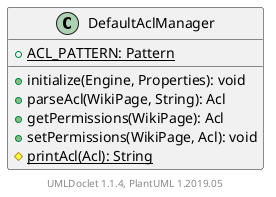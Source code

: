 @startuml

    class DefaultAclManager [[DefaultAclManager.html]] {
        {static} +ACL_PATTERN: Pattern
        +initialize(Engine, Properties): void
        +parseAcl(WikiPage, String): Acl
        +getPermissions(WikiPage): Acl
        +setPermissions(WikiPage, Acl): void
        {static} #printAcl(Acl): String
    }


    center footer UMLDoclet 1.1.4, PlantUML 1.2019.05
@enduml
